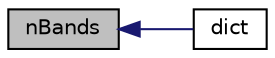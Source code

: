 digraph "nBands"
{
  bgcolor="transparent";
  edge [fontname="Helvetica",fontsize="10",labelfontname="Helvetica",labelfontsize="10"];
  node [fontname="Helvetica",fontsize="10",shape=record];
  rankdir="LR";
  Node377 [label="nBands",height=0.2,width=0.4,color="black", fillcolor="grey75", style="filled", fontcolor="black"];
  Node377 -> Node378 [dir="back",color="midnightblue",fontsize="10",style="solid",fontname="Helvetica"];
  Node378 [label="dict",height=0.2,width=0.4,color="black",URL="$a31385.html#a19650e729ef6a0899b8fbe25f5238728",tooltip="Reference to the dictionary. "];
}
